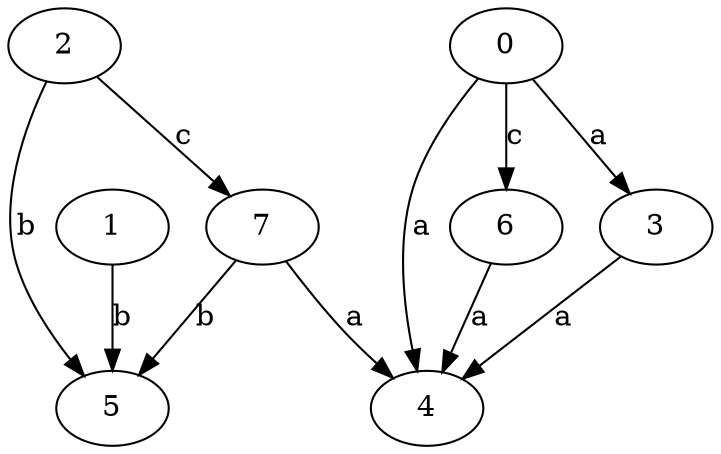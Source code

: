 strict digraph  {
2;
3;
0;
4;
1;
5;
6;
7;
2 -> 5  [label=b];
2 -> 7  [label=c];
3 -> 4  [label=a];
0 -> 3  [label=a];
0 -> 4  [label=a];
0 -> 6  [label=c];
1 -> 5  [label=b];
6 -> 4  [label=a];
7 -> 4  [label=a];
7 -> 5  [label=b];
}
